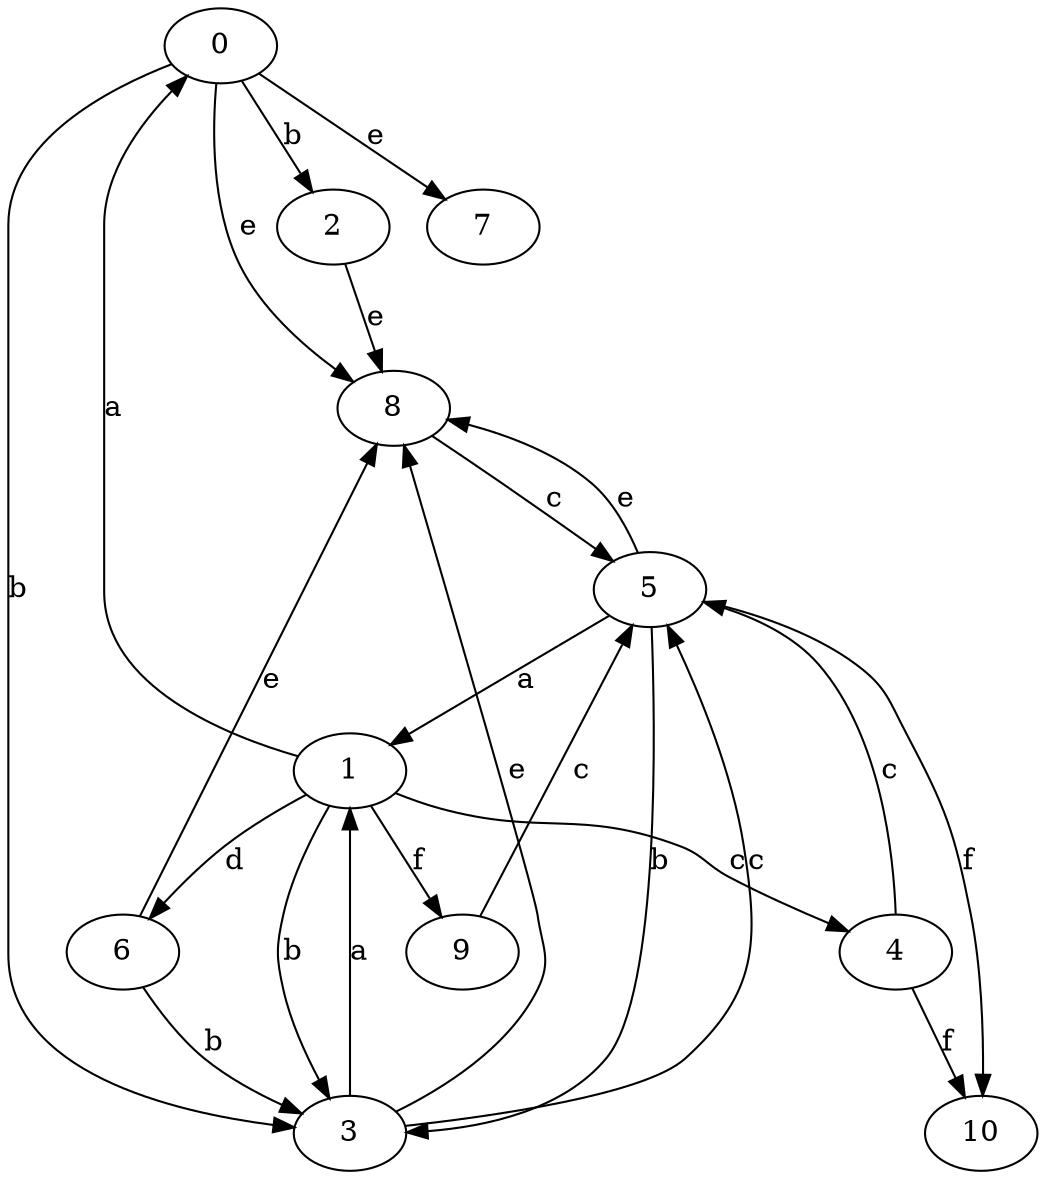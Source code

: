 strict digraph  {
0;
1;
2;
3;
4;
5;
6;
7;
8;
9;
10;
0 -> 2  [label=b];
0 -> 3  [label=b];
0 -> 7  [label=e];
0 -> 8  [label=e];
1 -> 0  [label=a];
1 -> 3  [label=b];
1 -> 4  [label=c];
1 -> 6  [label=d];
1 -> 9  [label=f];
2 -> 8  [label=e];
3 -> 1  [label=a];
3 -> 5  [label=c];
3 -> 8  [label=e];
4 -> 5  [label=c];
4 -> 10  [label=f];
5 -> 1  [label=a];
5 -> 3  [label=b];
5 -> 8  [label=e];
5 -> 10  [label=f];
6 -> 3  [label=b];
6 -> 8  [label=e];
8 -> 5  [label=c];
9 -> 5  [label=c];
}
